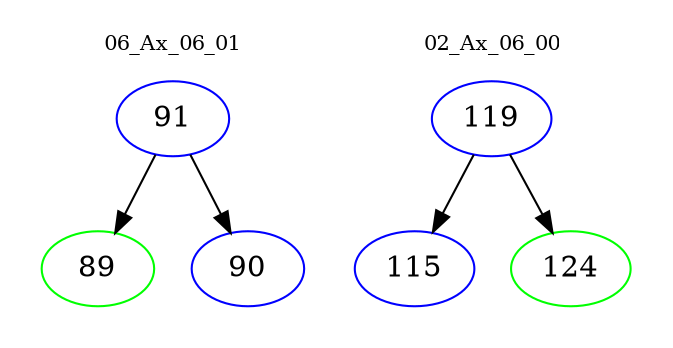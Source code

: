 digraph{
subgraph cluster_0 {
color = white
label = "06_Ax_06_01";
fontsize=10;
T0_91 [label="91", color="blue"]
T0_91 -> T0_89 [color="black"]
T0_89 [label="89", color="green"]
T0_91 -> T0_90 [color="black"]
T0_90 [label="90", color="blue"]
}
subgraph cluster_1 {
color = white
label = "02_Ax_06_00";
fontsize=10;
T1_119 [label="119", color="blue"]
T1_119 -> T1_115 [color="black"]
T1_115 [label="115", color="blue"]
T1_119 -> T1_124 [color="black"]
T1_124 [label="124", color="green"]
}
}
